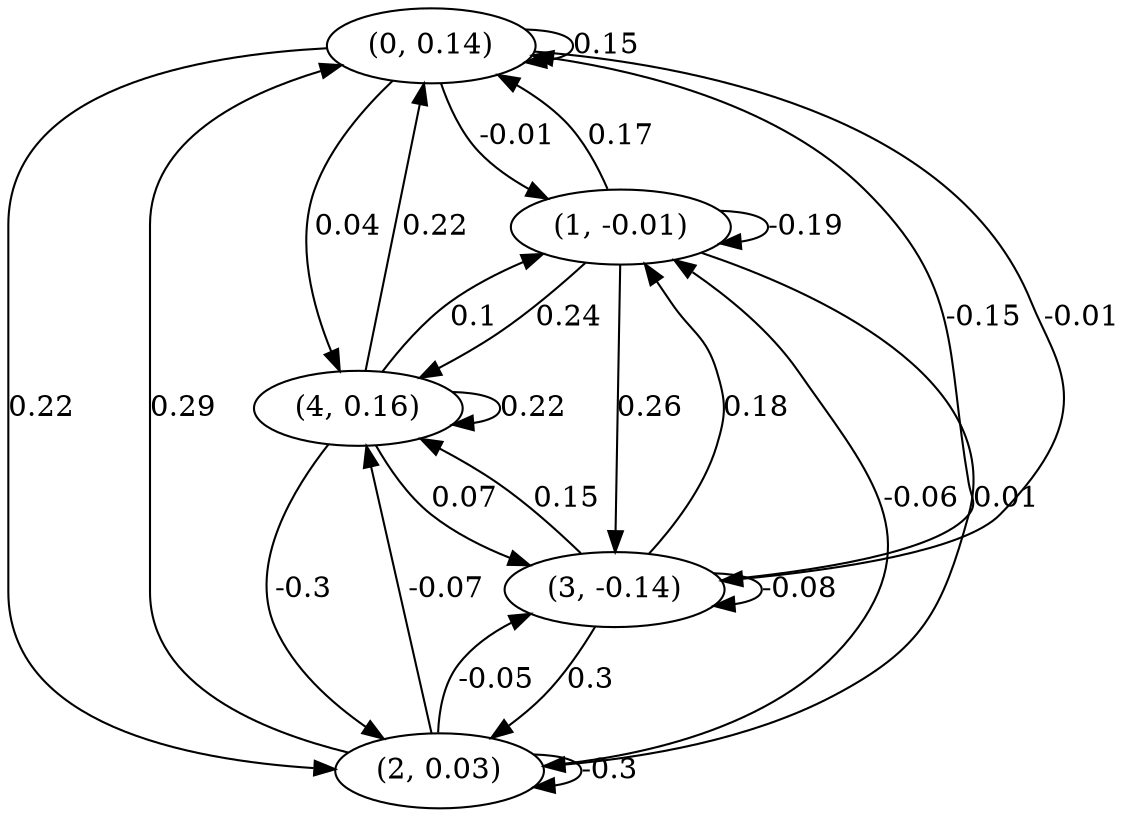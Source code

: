 digraph {
    0 [ label = "(0, 0.14)" ]
    1 [ label = "(1, -0.01)" ]
    2 [ label = "(2, 0.03)" ]
    3 [ label = "(3, -0.14)" ]
    4 [ label = "(4, 0.16)" ]
    0 -> 0 [ label = "0.15" ]
    1 -> 1 [ label = "-0.19" ]
    2 -> 2 [ label = "-0.3" ]
    3 -> 3 [ label = "-0.08" ]
    4 -> 4 [ label = "0.22" ]
    1 -> 0 [ label = "0.17" ]
    2 -> 0 [ label = "0.29" ]
    3 -> 0 [ label = "-0.15" ]
    4 -> 0 [ label = "0.22" ]
    0 -> 1 [ label = "-0.01" ]
    2 -> 1 [ label = "-0.06" ]
    3 -> 1 [ label = "0.18" ]
    4 -> 1 [ label = "0.1" ]
    0 -> 2 [ label = "0.22" ]
    1 -> 2 [ label = "0.01" ]
    3 -> 2 [ label = "0.3" ]
    4 -> 2 [ label = "-0.3" ]
    0 -> 3 [ label = "-0.01" ]
    1 -> 3 [ label = "0.26" ]
    2 -> 3 [ label = "-0.05" ]
    4 -> 3 [ label = "0.07" ]
    0 -> 4 [ label = "0.04" ]
    1 -> 4 [ label = "0.24" ]
    2 -> 4 [ label = "-0.07" ]
    3 -> 4 [ label = "0.15" ]
}


